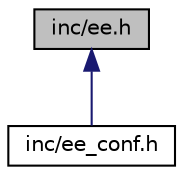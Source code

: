 digraph "inc/ee.h"
{
 // LATEX_PDF_SIZE
  edge [fontname="Helvetica",fontsize="10",labelfontname="Helvetica",labelfontsize="10"];
  node [fontname="Helvetica",fontsize="10",shape=record];
  Node1 [label="inc/ee.h",height=0.2,width=0.4,color="black", fillcolor="grey75", style="filled", fontcolor="black",tooltip="Main Collector."];
  Node1 -> Node2 [dir="back",color="midnightblue",fontsize="10",style="solid"];
  Node2 [label="inc/ee_conf.h",height=0.2,width=0.4,color="black", fillcolor="white", style="filled",URL="$ee__conf_8h.html",tooltip="Main Configuration Collector."];
}
